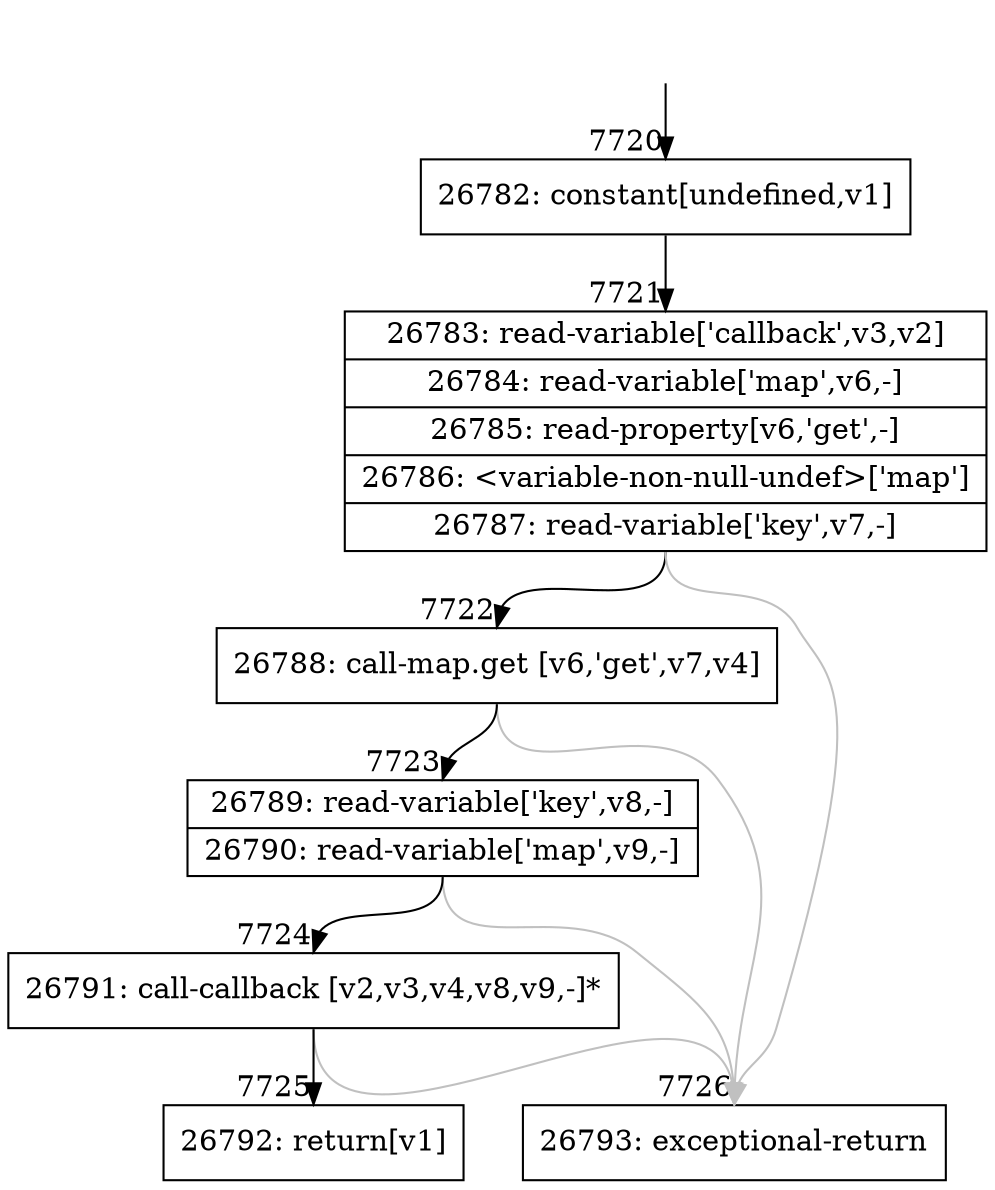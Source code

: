 digraph {
rankdir="TD"
BB_entry653[shape=none,label=""];
BB_entry653 -> BB7720 [tailport=s, headport=n, headlabel="    7720"]
BB7720 [shape=record label="{26782: constant[undefined,v1]}" ] 
BB7720 -> BB7721 [tailport=s, headport=n, headlabel="      7721"]
BB7721 [shape=record label="{26783: read-variable['callback',v3,v2]|26784: read-variable['map',v6,-]|26785: read-property[v6,'get',-]|26786: \<variable-non-null-undef\>['map']|26787: read-variable['key',v7,-]}" ] 
BB7721 -> BB7722 [tailport=s, headport=n, headlabel="      7722"]
BB7721 -> BB7726 [tailport=s, headport=n, color=gray, headlabel="      7726"]
BB7722 [shape=record label="{26788: call-map.get [v6,'get',v7,v4]}" ] 
BB7722 -> BB7723 [tailport=s, headport=n, headlabel="      7723"]
BB7722 -> BB7726 [tailport=s, headport=n, color=gray]
BB7723 [shape=record label="{26789: read-variable['key',v8,-]|26790: read-variable['map',v9,-]}" ] 
BB7723 -> BB7724 [tailport=s, headport=n, headlabel="      7724"]
BB7723 -> BB7726 [tailport=s, headport=n, color=gray]
BB7724 [shape=record label="{26791: call-callback [v2,v3,v4,v8,v9,-]*}" ] 
BB7724 -> BB7725 [tailport=s, headport=n, headlabel="      7725"]
BB7724 -> BB7726 [tailport=s, headport=n, color=gray]
BB7725 [shape=record label="{26792: return[v1]}" ] 
BB7726 [shape=record label="{26793: exceptional-return}" ] 
//#$~ 14280
}
